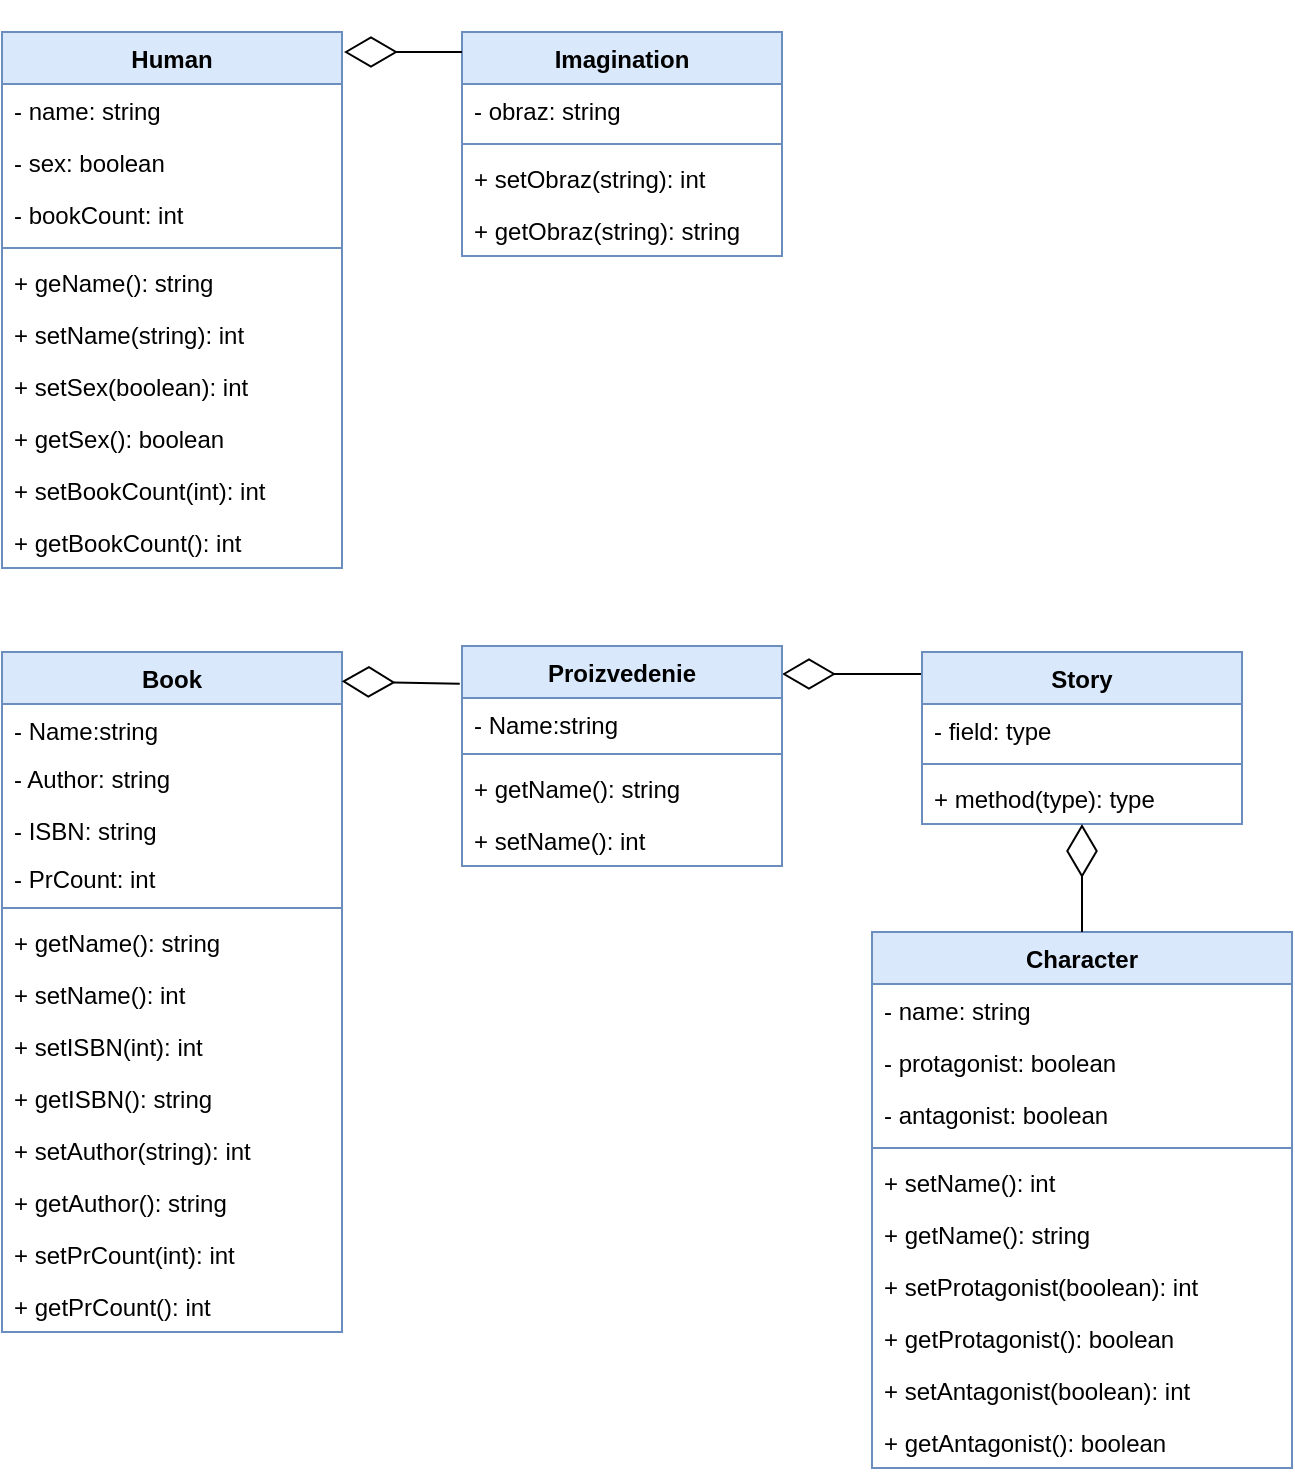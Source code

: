 <mxfile version="21.0.1" type="device"><diagram id="NVnInfwSUiYRJcFIsbVy" name="Страница 1"><mxGraphModel dx="1094" dy="593" grid="1" gridSize="10" guides="1" tooltips="1" connect="1" arrows="1" fold="1" page="1" pageScale="1" pageWidth="827" pageHeight="1169" math="0" shadow="0"><root><mxCell id="0"/><mxCell id="1" parent="0"/><mxCell id="dYF3PS-3cteyqsJKaJV8-3" value="Human" style="swimlane;fontStyle=1;align=center;verticalAlign=top;childLayout=stackLayout;horizontal=1;startSize=26;horizontalStack=0;resizeParent=1;resizeParentMax=0;resizeLast=0;collapsible=1;marginBottom=0;fillColor=#dae8fc;strokeColor=#6c8ebf;" parent="1" vertex="1"><mxGeometry x="60" y="120" width="170" height="268" as="geometry"/></mxCell><mxCell id="IopjqT3Q7YSNllwhxpeg-1" value="- name: string" style="text;strokeColor=none;fillColor=none;align=left;verticalAlign=top;spacingLeft=4;spacingRight=4;overflow=hidden;rotatable=0;points=[[0,0.5],[1,0.5]];portConstraint=eastwest;" parent="dYF3PS-3cteyqsJKaJV8-3" vertex="1"><mxGeometry y="26" width="170" height="26" as="geometry"/></mxCell><mxCell id="dYF3PS-3cteyqsJKaJV8-43" value="- sex: boolean" style="text;strokeColor=none;fillColor=none;align=left;verticalAlign=top;spacingLeft=4;spacingRight=4;overflow=hidden;rotatable=0;points=[[0,0.5],[1,0.5]];portConstraint=eastwest;" parent="dYF3PS-3cteyqsJKaJV8-3" vertex="1"><mxGeometry y="52" width="170" height="26" as="geometry"/></mxCell><mxCell id="JDVGZSI6Ma8rODrdxQQx-41" value="- bookCount: int" style="text;strokeColor=none;fillColor=none;align=left;verticalAlign=top;spacingLeft=4;spacingRight=4;overflow=hidden;rotatable=0;points=[[0,0.5],[1,0.5]];portConstraint=eastwest;" vertex="1" parent="dYF3PS-3cteyqsJKaJV8-3"><mxGeometry y="78" width="170" height="26" as="geometry"/></mxCell><mxCell id="dYF3PS-3cteyqsJKaJV8-5" value="" style="line;strokeWidth=1;fillColor=none;align=left;verticalAlign=middle;spacingTop=-1;spacingLeft=3;spacingRight=3;rotatable=0;labelPosition=right;points=[];portConstraint=eastwest;strokeColor=inherit;" parent="dYF3PS-3cteyqsJKaJV8-3" vertex="1"><mxGeometry y="104" width="170" height="8" as="geometry"/></mxCell><mxCell id="IopjqT3Q7YSNllwhxpeg-3" value="+ geName(): string" style="text;strokeColor=none;fillColor=none;align=left;verticalAlign=top;spacingLeft=4;spacingRight=4;overflow=hidden;rotatable=0;points=[[0,0.5],[1,0.5]];portConstraint=eastwest;" parent="dYF3PS-3cteyqsJKaJV8-3" vertex="1"><mxGeometry y="112" width="170" height="26" as="geometry"/></mxCell><mxCell id="IopjqT3Q7YSNllwhxpeg-2" value="+ setName(string): int" style="text;strokeColor=none;fillColor=none;align=left;verticalAlign=top;spacingLeft=4;spacingRight=4;overflow=hidden;rotatable=0;points=[[0,0.5],[1,0.5]];portConstraint=eastwest;" parent="dYF3PS-3cteyqsJKaJV8-3" vertex="1"><mxGeometry y="138" width="170" height="26" as="geometry"/></mxCell><mxCell id="dYF3PS-3cteyqsJKaJV8-46" value="+ setSex(boolean): int" style="text;strokeColor=none;fillColor=none;align=left;verticalAlign=top;spacingLeft=4;spacingRight=4;overflow=hidden;rotatable=0;points=[[0,0.5],[1,0.5]];portConstraint=eastwest;" parent="dYF3PS-3cteyqsJKaJV8-3" vertex="1"><mxGeometry y="164" width="170" height="26" as="geometry"/></mxCell><mxCell id="dYF3PS-3cteyqsJKaJV8-48" value="+ getSex(): boolean" style="text;strokeColor=none;fillColor=none;align=left;verticalAlign=top;spacingLeft=4;spacingRight=4;overflow=hidden;rotatable=0;points=[[0,0.5],[1,0.5]];portConstraint=eastwest;" parent="dYF3PS-3cteyqsJKaJV8-3" vertex="1"><mxGeometry y="190" width="170" height="26" as="geometry"/></mxCell><mxCell id="JDVGZSI6Ma8rODrdxQQx-42" value="+ setBookCount(int): int" style="text;strokeColor=none;fillColor=none;align=left;verticalAlign=top;spacingLeft=4;spacingRight=4;overflow=hidden;rotatable=0;points=[[0,0.5],[1,0.5]];portConstraint=eastwest;" vertex="1" parent="dYF3PS-3cteyqsJKaJV8-3"><mxGeometry y="216" width="170" height="26" as="geometry"/></mxCell><mxCell id="JDVGZSI6Ma8rODrdxQQx-43" value="+ getBookCount(): int" style="text;strokeColor=none;fillColor=none;align=left;verticalAlign=top;spacingLeft=4;spacingRight=4;overflow=hidden;rotatable=0;points=[[0,0.5],[1,0.5]];portConstraint=eastwest;" vertex="1" parent="dYF3PS-3cteyqsJKaJV8-3"><mxGeometry y="242" width="170" height="26" as="geometry"/></mxCell><mxCell id="dYF3PS-3cteyqsJKaJV8-7" value="Book" style="swimlane;fontStyle=1;align=center;verticalAlign=top;childLayout=stackLayout;horizontal=1;startSize=26;horizontalStack=0;resizeParent=1;resizeParentMax=0;resizeLast=0;collapsible=1;marginBottom=0;fillColor=#dae8fc;strokeColor=#6c8ebf;" parent="1" vertex="1"><mxGeometry x="60" y="430" width="170" height="340" as="geometry"/></mxCell><mxCell id="ItdCyZcg9Vn2is8mB0QS-5" value="- Name:string" style="text;strokeColor=none;fillColor=none;align=left;verticalAlign=top;spacingLeft=4;spacingRight=4;overflow=hidden;rotatable=0;points=[[0,0.5],[1,0.5]];portConstraint=eastwest;" parent="dYF3PS-3cteyqsJKaJV8-7" vertex="1"><mxGeometry y="26" width="170" height="24" as="geometry"/></mxCell><mxCell id="dYF3PS-3cteyqsJKaJV8-74" value="- Author: string" style="text;strokeColor=none;fillColor=none;align=left;verticalAlign=top;spacingLeft=4;spacingRight=4;overflow=hidden;rotatable=0;points=[[0,0.5],[1,0.5]];portConstraint=eastwest;" parent="dYF3PS-3cteyqsJKaJV8-7" vertex="1"><mxGeometry y="50" width="170" height="26" as="geometry"/></mxCell><mxCell id="dYF3PS-3cteyqsJKaJV8-73" value="- ISBN: string&#10;" style="text;strokeColor=none;fillColor=none;align=left;verticalAlign=top;spacingLeft=4;spacingRight=4;overflow=hidden;rotatable=0;points=[[0,0.5],[1,0.5]];portConstraint=eastwest;" parent="dYF3PS-3cteyqsJKaJV8-7" vertex="1"><mxGeometry y="76" width="170" height="24" as="geometry"/></mxCell><mxCell id="JDVGZSI6Ma8rODrdxQQx-37" value="- PrCount: int&#10;" style="text;strokeColor=none;fillColor=none;align=left;verticalAlign=top;spacingLeft=4;spacingRight=4;overflow=hidden;rotatable=0;points=[[0,0.5],[1,0.5]];portConstraint=eastwest;" vertex="1" parent="dYF3PS-3cteyqsJKaJV8-7"><mxGeometry y="100" width="170" height="24" as="geometry"/></mxCell><mxCell id="dYF3PS-3cteyqsJKaJV8-9" value="" style="line;strokeWidth=1;fillColor=none;align=left;verticalAlign=middle;spacingTop=-1;spacingLeft=3;spacingRight=3;rotatable=0;labelPosition=right;points=[];portConstraint=eastwest;strokeColor=inherit;" parent="dYF3PS-3cteyqsJKaJV8-7" vertex="1"><mxGeometry y="124" width="170" height="8" as="geometry"/></mxCell><mxCell id="ItdCyZcg9Vn2is8mB0QS-6" value="+ getName(): string" style="text;strokeColor=none;fillColor=none;align=left;verticalAlign=top;spacingLeft=4;spacingRight=4;overflow=hidden;rotatable=0;points=[[0,0.5],[1,0.5]];portConstraint=eastwest;" parent="dYF3PS-3cteyqsJKaJV8-7" vertex="1"><mxGeometry y="132" width="170" height="26" as="geometry"/></mxCell><mxCell id="ItdCyZcg9Vn2is8mB0QS-7" value="+ setName(): int" style="text;strokeColor=none;fillColor=none;align=left;verticalAlign=top;spacingLeft=4;spacingRight=4;overflow=hidden;rotatable=0;points=[[0,0.5],[1,0.5]];portConstraint=eastwest;" parent="dYF3PS-3cteyqsJKaJV8-7" vertex="1"><mxGeometry y="158" width="170" height="26" as="geometry"/></mxCell><mxCell id="dYF3PS-3cteyqsJKaJV8-77" value="+ setISBN(int): int" style="text;strokeColor=none;fillColor=none;align=left;verticalAlign=top;spacingLeft=4;spacingRight=4;overflow=hidden;rotatable=0;points=[[0,0.5],[1,0.5]];portConstraint=eastwest;" parent="dYF3PS-3cteyqsJKaJV8-7" vertex="1"><mxGeometry y="184" width="170" height="26" as="geometry"/></mxCell><mxCell id="dYF3PS-3cteyqsJKaJV8-78" value="+ getISBN(): string" style="text;strokeColor=none;fillColor=none;align=left;verticalAlign=top;spacingLeft=4;spacingRight=4;overflow=hidden;rotatable=0;points=[[0,0.5],[1,0.5]];portConstraint=eastwest;" parent="dYF3PS-3cteyqsJKaJV8-7" vertex="1"><mxGeometry y="210" width="170" height="26" as="geometry"/></mxCell><mxCell id="dYF3PS-3cteyqsJKaJV8-79" value="+ setAuthor(string): int" style="text;strokeColor=none;fillColor=none;align=left;verticalAlign=top;spacingLeft=4;spacingRight=4;overflow=hidden;rotatable=0;points=[[0,0.5],[1,0.5]];portConstraint=eastwest;" parent="dYF3PS-3cteyqsJKaJV8-7" vertex="1"><mxGeometry y="236" width="170" height="26" as="geometry"/></mxCell><mxCell id="dYF3PS-3cteyqsJKaJV8-80" value="+ getAuthor(): string" style="text;strokeColor=none;fillColor=none;align=left;verticalAlign=top;spacingLeft=4;spacingRight=4;overflow=hidden;rotatable=0;points=[[0,0.5],[1,0.5]];portConstraint=eastwest;" parent="dYF3PS-3cteyqsJKaJV8-7" vertex="1"><mxGeometry y="262" width="170" height="26" as="geometry"/></mxCell><mxCell id="JDVGZSI6Ma8rODrdxQQx-38" value="+ setPrCount(int): int" style="text;strokeColor=none;fillColor=none;align=left;verticalAlign=top;spacingLeft=4;spacingRight=4;overflow=hidden;rotatable=0;points=[[0,0.5],[1,0.5]];portConstraint=eastwest;" vertex="1" parent="dYF3PS-3cteyqsJKaJV8-7"><mxGeometry y="288" width="170" height="26" as="geometry"/></mxCell><mxCell id="JDVGZSI6Ma8rODrdxQQx-40" value="+ getPrCount(): int" style="text;strokeColor=none;fillColor=none;align=left;verticalAlign=top;spacingLeft=4;spacingRight=4;overflow=hidden;rotatable=0;points=[[0,0.5],[1,0.5]];portConstraint=eastwest;" vertex="1" parent="dYF3PS-3cteyqsJKaJV8-7"><mxGeometry y="314" width="170" height="26" as="geometry"/></mxCell><mxCell id="ItdCyZcg9Vn2is8mB0QS-12" value="" style="endArrow=diamondThin;endFill=0;endSize=24;html=1;rounded=0;exitX=-0.007;exitY=0.172;exitDx=0;exitDy=0;exitPerimeter=0;entryX=0.999;entryY=0.043;entryDx=0;entryDy=0;entryPerimeter=0;" parent="1" source="JDVGZSI6Ma8rODrdxQQx-32" target="dYF3PS-3cteyqsJKaJV8-7" edge="1"><mxGeometry width="160" relative="1" as="geometry"><mxPoint x="291.12" y="439.856" as="sourcePoint"/><mxPoint x="260" y="530" as="targetPoint"/></mxGeometry></mxCell><mxCell id="JDVGZSI6Ma8rODrdxQQx-17" value="" style="endArrow=diamondThin;endFill=0;endSize=24;html=1;rounded=0;exitX=0.007;exitY=0.054;exitDx=0;exitDy=0;exitPerimeter=0;entryX=0.999;entryY=0.043;entryDx=0;entryDy=0;entryPerimeter=0;" edge="1" parent="1"><mxGeometry width="160" relative="1" as="geometry"><mxPoint x="521" y="441" as="sourcePoint"/><mxPoint x="450" y="441" as="targetPoint"/></mxGeometry></mxCell><mxCell id="JDVGZSI6Ma8rODrdxQQx-18" value="Story" style="swimlane;fontStyle=1;align=center;verticalAlign=top;childLayout=stackLayout;horizontal=1;startSize=26;horizontalStack=0;resizeParent=1;resizeParentMax=0;resizeLast=0;collapsible=1;marginBottom=0;fillColor=#dae8fc;strokeColor=#6c8ebf;" vertex="1" parent="1"><mxGeometry x="520" y="430" width="160" height="86" as="geometry"/></mxCell><mxCell id="JDVGZSI6Ma8rODrdxQQx-19" value="- field: type" style="text;strokeColor=none;fillColor=none;align=left;verticalAlign=top;spacingLeft=4;spacingRight=4;overflow=hidden;rotatable=0;points=[[0,0.5],[1,0.5]];portConstraint=eastwest;" vertex="1" parent="JDVGZSI6Ma8rODrdxQQx-18"><mxGeometry y="26" width="160" height="26" as="geometry"/></mxCell><mxCell id="JDVGZSI6Ma8rODrdxQQx-20" value="" style="line;strokeWidth=1;fillColor=none;align=left;verticalAlign=middle;spacingTop=-1;spacingLeft=3;spacingRight=3;rotatable=0;labelPosition=right;points=[];portConstraint=eastwest;strokeColor=inherit;" vertex="1" parent="JDVGZSI6Ma8rODrdxQQx-18"><mxGeometry y="52" width="160" height="8" as="geometry"/></mxCell><mxCell id="JDVGZSI6Ma8rODrdxQQx-21" value="+ method(type): type" style="text;strokeColor=none;fillColor=none;align=left;verticalAlign=top;spacingLeft=4;spacingRight=4;overflow=hidden;rotatable=0;points=[[0,0.5],[1,0.5]];portConstraint=eastwest;" vertex="1" parent="JDVGZSI6Ma8rODrdxQQx-18"><mxGeometry y="60" width="160" height="26" as="geometry"/></mxCell><mxCell id="JDVGZSI6Ma8rODrdxQQx-22" value="Character" style="swimlane;fontStyle=1;align=center;verticalAlign=top;childLayout=stackLayout;horizontal=1;startSize=26;horizontalStack=0;resizeParent=1;resizeParentMax=0;resizeLast=0;collapsible=1;marginBottom=0;fillColor=#dae8fc;strokeColor=#6c8ebf;" vertex="1" parent="1"><mxGeometry x="495" y="570" width="210" height="268" as="geometry"/></mxCell><mxCell id="JDVGZSI6Ma8rODrdxQQx-23" value="- name: string" style="text;strokeColor=none;fillColor=none;align=left;verticalAlign=top;spacingLeft=4;spacingRight=4;overflow=hidden;rotatable=0;points=[[0,0.5],[1,0.5]];portConstraint=eastwest;" vertex="1" parent="JDVGZSI6Ma8rODrdxQQx-22"><mxGeometry y="26" width="210" height="26" as="geometry"/></mxCell><mxCell id="JDVGZSI6Ma8rODrdxQQx-59" value="- protagonist: boolean" style="text;strokeColor=none;fillColor=none;align=left;verticalAlign=top;spacingLeft=4;spacingRight=4;overflow=hidden;rotatable=0;points=[[0,0.5],[1,0.5]];portConstraint=eastwest;" vertex="1" parent="JDVGZSI6Ma8rODrdxQQx-22"><mxGeometry y="52" width="210" height="26" as="geometry"/></mxCell><mxCell id="JDVGZSI6Ma8rODrdxQQx-61" value="- antagonist: boolean" style="text;strokeColor=none;fillColor=none;align=left;verticalAlign=top;spacingLeft=4;spacingRight=4;overflow=hidden;rotatable=0;points=[[0,0.5],[1,0.5]];portConstraint=eastwest;" vertex="1" parent="JDVGZSI6Ma8rODrdxQQx-22"><mxGeometry y="78" width="210" height="26" as="geometry"/></mxCell><mxCell id="JDVGZSI6Ma8rODrdxQQx-24" value="" style="line;strokeWidth=1;fillColor=none;align=left;verticalAlign=middle;spacingTop=-1;spacingLeft=3;spacingRight=3;rotatable=0;labelPosition=right;points=[];portConstraint=eastwest;strokeColor=inherit;" vertex="1" parent="JDVGZSI6Ma8rODrdxQQx-22"><mxGeometry y="104" width="210" height="8" as="geometry"/></mxCell><mxCell id="JDVGZSI6Ma8rODrdxQQx-57" value="+ setName(): int" style="text;strokeColor=none;fillColor=none;align=left;verticalAlign=top;spacingLeft=4;spacingRight=4;overflow=hidden;rotatable=0;points=[[0,0.5],[1,0.5]];portConstraint=eastwest;" vertex="1" parent="JDVGZSI6Ma8rODrdxQQx-22"><mxGeometry y="112" width="210" height="26" as="geometry"/></mxCell><mxCell id="JDVGZSI6Ma8rODrdxQQx-56" value="+ getName(): string" style="text;strokeColor=none;fillColor=none;align=left;verticalAlign=top;spacingLeft=4;spacingRight=4;overflow=hidden;rotatable=0;points=[[0,0.5],[1,0.5]];portConstraint=eastwest;" vertex="1" parent="JDVGZSI6Ma8rODrdxQQx-22"><mxGeometry y="138" width="210" height="26" as="geometry"/></mxCell><mxCell id="JDVGZSI6Ma8rODrdxQQx-66" value="+ setProtagonist(boolean): int" style="text;strokeColor=none;fillColor=none;align=left;verticalAlign=top;spacingLeft=4;spacingRight=4;overflow=hidden;rotatable=0;points=[[0,0.5],[1,0.5]];portConstraint=eastwest;" vertex="1" parent="JDVGZSI6Ma8rODrdxQQx-22"><mxGeometry y="164" width="210" height="26" as="geometry"/></mxCell><mxCell id="JDVGZSI6Ma8rODrdxQQx-68" value="+ getProtagonist(): boolean" style="text;strokeColor=none;fillColor=none;align=left;verticalAlign=top;spacingLeft=4;spacingRight=4;overflow=hidden;rotatable=0;points=[[0,0.5],[1,0.5]];portConstraint=eastwest;" vertex="1" parent="JDVGZSI6Ma8rODrdxQQx-22"><mxGeometry y="190" width="210" height="26" as="geometry"/></mxCell><mxCell id="JDVGZSI6Ma8rODrdxQQx-69" value="+ setAntagonist(boolean): int" style="text;strokeColor=none;fillColor=none;align=left;verticalAlign=top;spacingLeft=4;spacingRight=4;overflow=hidden;rotatable=0;points=[[0,0.5],[1,0.5]];portConstraint=eastwest;" vertex="1" parent="JDVGZSI6Ma8rODrdxQQx-22"><mxGeometry y="216" width="210" height="26" as="geometry"/></mxCell><mxCell id="JDVGZSI6Ma8rODrdxQQx-70" value="+ getAntagonist(): boolean" style="text;strokeColor=none;fillColor=none;align=left;verticalAlign=top;spacingLeft=4;spacingRight=4;overflow=hidden;rotatable=0;points=[[0,0.5],[1,0.5]];portConstraint=eastwest;" vertex="1" parent="JDVGZSI6Ma8rODrdxQQx-22"><mxGeometry y="242" width="210" height="26" as="geometry"/></mxCell><mxCell id="JDVGZSI6Ma8rODrdxQQx-26" value="" style="endArrow=diamondThin;endFill=0;endSize=24;html=1;rounded=0;exitX=0.5;exitY=0;exitDx=0;exitDy=0;entryX=0.5;entryY=1;entryDx=0;entryDy=0;" edge="1" parent="1" source="JDVGZSI6Ma8rODrdxQQx-22" target="JDVGZSI6Ma8rODrdxQQx-18"><mxGeometry width="160" relative="1" as="geometry"><mxPoint x="520" y="540" as="sourcePoint"/><mxPoint x="449" y="540" as="targetPoint"/></mxGeometry></mxCell><mxCell id="JDVGZSI6Ma8rODrdxQQx-27" value="Imagination" style="swimlane;fontStyle=1;align=center;verticalAlign=top;childLayout=stackLayout;horizontal=1;startSize=26;horizontalStack=0;resizeParent=1;resizeParentMax=0;resizeLast=0;collapsible=1;marginBottom=0;fillColor=#dae8fc;strokeColor=#6c8ebf;" vertex="1" parent="1"><mxGeometry x="290" y="120" width="160" height="112" as="geometry"/></mxCell><mxCell id="JDVGZSI6Ma8rODrdxQQx-28" value="- obraz: string" style="text;strokeColor=none;fillColor=none;align=left;verticalAlign=top;spacingLeft=4;spacingRight=4;overflow=hidden;rotatable=0;points=[[0,0.5],[1,0.5]];portConstraint=eastwest;" vertex="1" parent="JDVGZSI6Ma8rODrdxQQx-27"><mxGeometry y="26" width="160" height="26" as="geometry"/></mxCell><mxCell id="JDVGZSI6Ma8rODrdxQQx-29" value="" style="line;strokeWidth=1;fillColor=none;align=left;verticalAlign=middle;spacingTop=-1;spacingLeft=3;spacingRight=3;rotatable=0;labelPosition=right;points=[];portConstraint=eastwest;strokeColor=inherit;" vertex="1" parent="JDVGZSI6Ma8rODrdxQQx-27"><mxGeometry y="52" width="160" height="8" as="geometry"/></mxCell><mxCell id="JDVGZSI6Ma8rODrdxQQx-30" value="+ setObraz(string): int" style="text;strokeColor=none;fillColor=none;align=left;verticalAlign=top;spacingLeft=4;spacingRight=4;overflow=hidden;rotatable=0;points=[[0,0.5],[1,0.5]];portConstraint=eastwest;" vertex="1" parent="JDVGZSI6Ma8rODrdxQQx-27"><mxGeometry y="60" width="160" height="26" as="geometry"/></mxCell><mxCell id="JDVGZSI6Ma8rODrdxQQx-58" value="+ getObraz(string): string" style="text;strokeColor=none;fillColor=none;align=left;verticalAlign=top;spacingLeft=4;spacingRight=4;overflow=hidden;rotatable=0;points=[[0,0.5],[1,0.5]];portConstraint=eastwest;" vertex="1" parent="JDVGZSI6Ma8rODrdxQQx-27"><mxGeometry y="86" width="160" height="26" as="geometry"/></mxCell><mxCell id="JDVGZSI6Ma8rODrdxQQx-32" value="Proizvedenie" style="swimlane;fontStyle=1;align=center;verticalAlign=top;childLayout=stackLayout;horizontal=1;startSize=26;horizontalStack=0;resizeParent=1;resizeParentMax=0;resizeLast=0;collapsible=1;marginBottom=0;fillColor=#dae8fc;strokeColor=#6c8ebf;" vertex="1" parent="1"><mxGeometry x="290" y="427" width="160" height="110" as="geometry"/></mxCell><mxCell id="JDVGZSI6Ma8rODrdxQQx-49" value="- Name:string" style="text;strokeColor=none;fillColor=none;align=left;verticalAlign=top;spacingLeft=4;spacingRight=4;overflow=hidden;rotatable=0;points=[[0,0.5],[1,0.5]];portConstraint=eastwest;" vertex="1" parent="JDVGZSI6Ma8rODrdxQQx-32"><mxGeometry y="26" width="160" height="24" as="geometry"/></mxCell><mxCell id="JDVGZSI6Ma8rODrdxQQx-34" value="" style="line;strokeWidth=1;fillColor=none;align=left;verticalAlign=middle;spacingTop=-1;spacingLeft=3;spacingRight=3;rotatable=0;labelPosition=right;points=[];portConstraint=eastwest;strokeColor=inherit;" vertex="1" parent="JDVGZSI6Ma8rODrdxQQx-32"><mxGeometry y="50" width="160" height="8" as="geometry"/></mxCell><mxCell id="JDVGZSI6Ma8rODrdxQQx-50" value="+ getName(): string" style="text;strokeColor=none;fillColor=none;align=left;verticalAlign=top;spacingLeft=4;spacingRight=4;overflow=hidden;rotatable=0;points=[[0,0.5],[1,0.5]];portConstraint=eastwest;" vertex="1" parent="JDVGZSI6Ma8rODrdxQQx-32"><mxGeometry y="58" width="160" height="26" as="geometry"/></mxCell><mxCell id="JDVGZSI6Ma8rODrdxQQx-51" value="+ setName(): int" style="text;strokeColor=none;fillColor=none;align=left;verticalAlign=top;spacingLeft=4;spacingRight=4;overflow=hidden;rotatable=0;points=[[0,0.5],[1,0.5]];portConstraint=eastwest;" vertex="1" parent="JDVGZSI6Ma8rODrdxQQx-32"><mxGeometry y="84" width="160" height="26" as="geometry"/></mxCell><mxCell id="JDVGZSI6Ma8rODrdxQQx-44" value="" style="endArrow=diamondThin;endFill=0;endSize=24;html=1;rounded=0;exitX=-0.007;exitY=0.172;exitDx=0;exitDy=0;exitPerimeter=0;entryX=0.999;entryY=0.043;entryDx=0;entryDy=0;entryPerimeter=0;" edge="1" parent="1"><mxGeometry width="160" relative="1" as="geometry"><mxPoint x="290" y="130" as="sourcePoint"/><mxPoint x="231" y="130" as="targetPoint"/></mxGeometry></mxCell></root></mxGraphModel></diagram></mxfile>